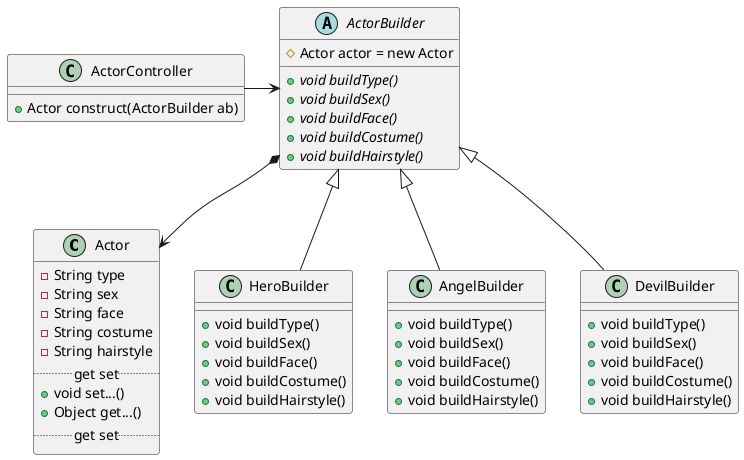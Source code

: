 @startuml

class Actor{
-String type
-String sex
-String face
-String costume
-String hairstyle
..get set ..
+void set...()
+Object get...()
..get set ..
}
abstract class ActorBuilder{
#Actor actor = new Actor
+{abstract} void buildType()
+{abstract} void buildSex()
+{abstract} void buildFace()
+{abstract} void buildCostume()
+{abstract} void buildHairstyle()
}

class HeroBuilder{
+ void buildType()
+ void buildSex()
+ void buildFace()
+ void buildCostume()
+ void buildHairstyle()
}
class AngelBuilder{
+ void buildType()
+ void buildSex()
+ void buildFace()
+ void buildCostume()
+ void buildHairstyle()
}
class DevilBuilder{
+ void buildType()
+ void buildSex()
+ void buildFace()
+ void buildCostume()
+ void buildHairstyle()
}
class ActorController{
+Actor construct(ActorBuilder ab)
}

HeroBuilder -up-|> ActorBuilder
AngelBuilder -up-|> ActorBuilder
DevilBuilder -up-|> ActorBuilder
Actor <-up-* ActorBuilder
ActorController -right->ActorBuilder

@enduml